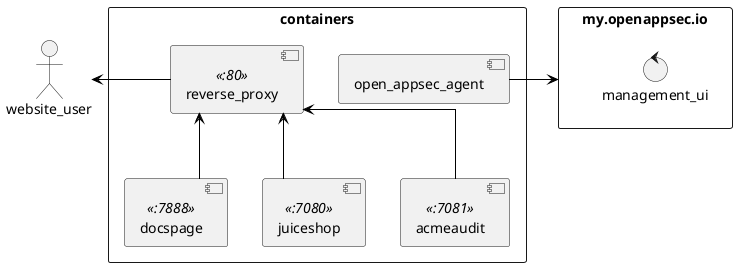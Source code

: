@startuml openappsec

skinparam linetype ortho
skinparam monochrome false
skinparam componentStyle uml2
skinparam backgroundColor #fff
skinparam ArrowColor black
skinparam NoteBorderColor Grey
skinparam NoteBackgroundColor #fdfdfd
skinparam defaultTextAlignment center
skinparam activity {
FontName Ubuntu
}

rectangle containers {
  component reverse_proxy <<:80>>
  component docspage <<:7888>>
  component juiceshop <<:7080>>
  component acmeaudit <<:7081>>

  component open_appsec_agent

  reverse_proxy -[hidden]right- open_appsec_agent
  docspage -up-> reverse_proxy
  juiceshop -up-> reverse_proxy
  acmeaudit -up-> reverse_proxy
}

rectangle my_openappsec_io as "my.openappsec.io" {
  control management_ui
}

actor website_user
reverse_proxy -left-> website_user

open_appsec_agent -right-> my_openappsec_io

@enduml
